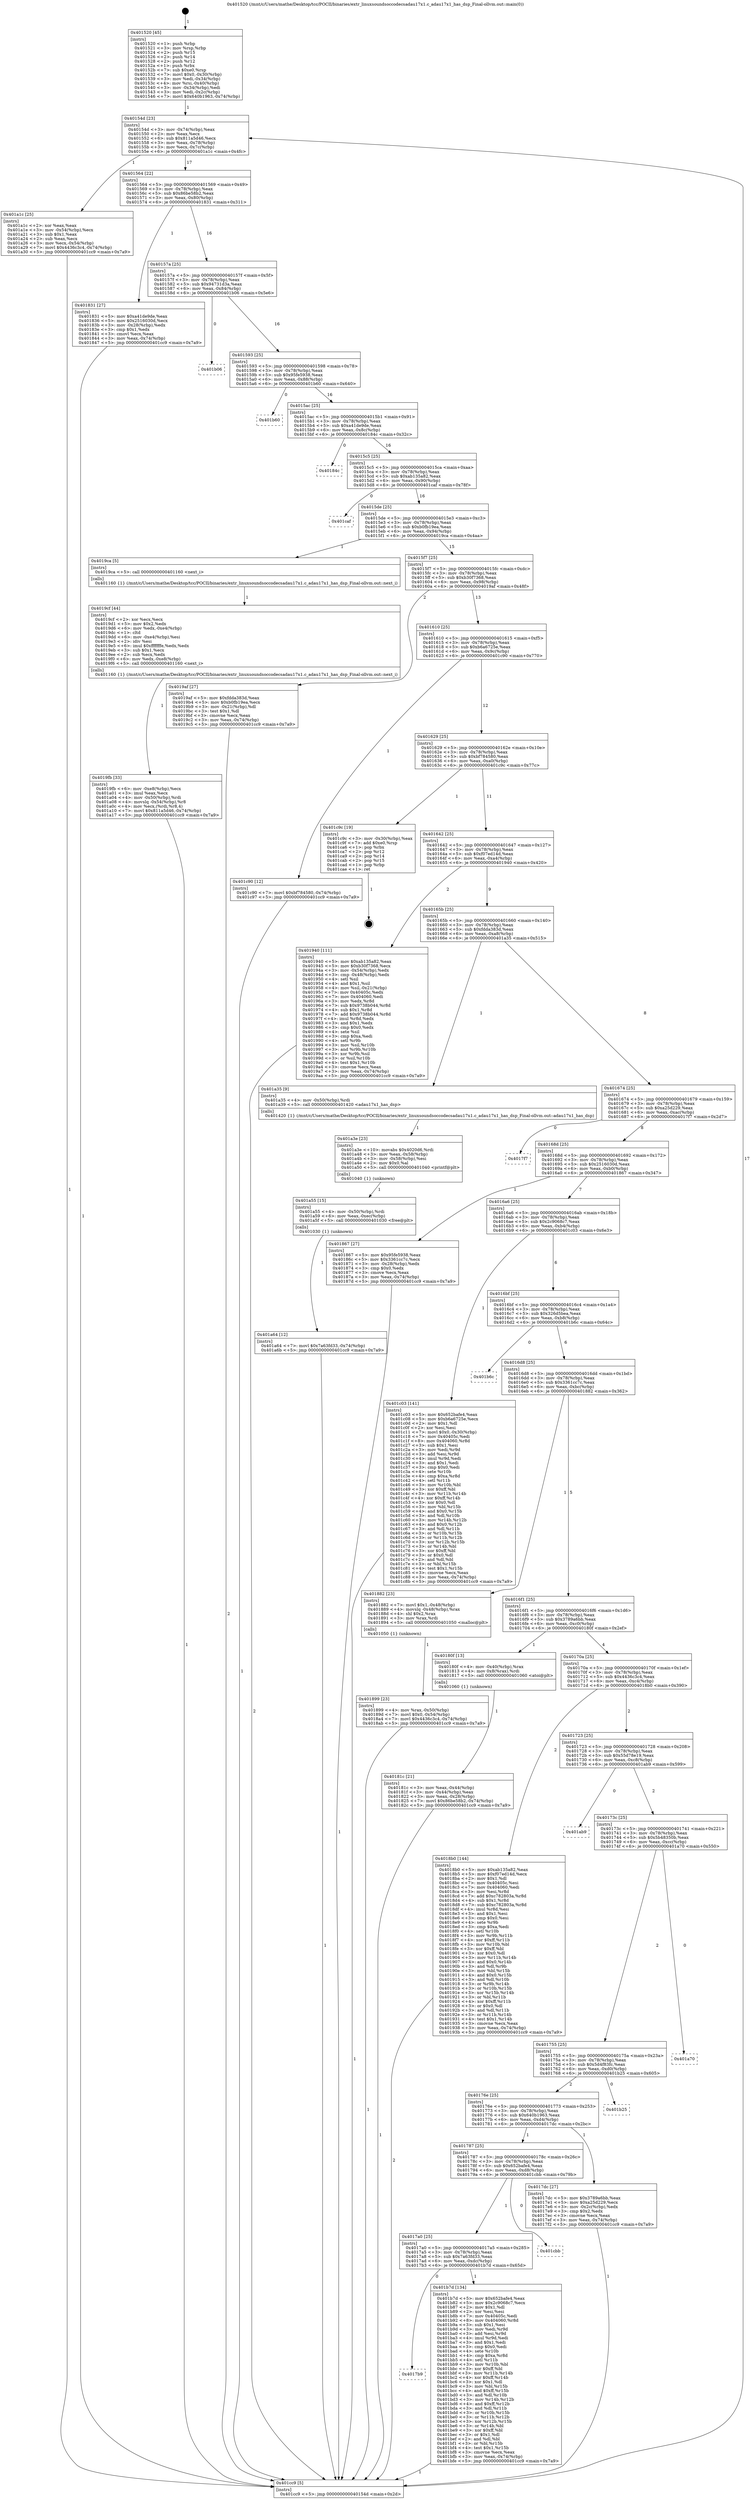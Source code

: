 digraph "0x401520" {
  label = "0x401520 (/mnt/c/Users/mathe/Desktop/tcc/POCII/binaries/extr_linuxsoundsoccodecsadau17x1.c_adau17x1_has_dsp_Final-ollvm.out::main(0))"
  labelloc = "t"
  node[shape=record]

  Entry [label="",width=0.3,height=0.3,shape=circle,fillcolor=black,style=filled]
  "0x40154d" [label="{
     0x40154d [23]\l
     | [instrs]\l
     &nbsp;&nbsp;0x40154d \<+3\>: mov -0x74(%rbp),%eax\l
     &nbsp;&nbsp;0x401550 \<+2\>: mov %eax,%ecx\l
     &nbsp;&nbsp;0x401552 \<+6\>: sub $0x811a5d46,%ecx\l
     &nbsp;&nbsp;0x401558 \<+3\>: mov %eax,-0x78(%rbp)\l
     &nbsp;&nbsp;0x40155b \<+3\>: mov %ecx,-0x7c(%rbp)\l
     &nbsp;&nbsp;0x40155e \<+6\>: je 0000000000401a1c \<main+0x4fc\>\l
  }"]
  "0x401a1c" [label="{
     0x401a1c [25]\l
     | [instrs]\l
     &nbsp;&nbsp;0x401a1c \<+2\>: xor %eax,%eax\l
     &nbsp;&nbsp;0x401a1e \<+3\>: mov -0x54(%rbp),%ecx\l
     &nbsp;&nbsp;0x401a21 \<+3\>: sub $0x1,%eax\l
     &nbsp;&nbsp;0x401a24 \<+2\>: sub %eax,%ecx\l
     &nbsp;&nbsp;0x401a26 \<+3\>: mov %ecx,-0x54(%rbp)\l
     &nbsp;&nbsp;0x401a29 \<+7\>: movl $0x4436c3c4,-0x74(%rbp)\l
     &nbsp;&nbsp;0x401a30 \<+5\>: jmp 0000000000401cc9 \<main+0x7a9\>\l
  }"]
  "0x401564" [label="{
     0x401564 [22]\l
     | [instrs]\l
     &nbsp;&nbsp;0x401564 \<+5\>: jmp 0000000000401569 \<main+0x49\>\l
     &nbsp;&nbsp;0x401569 \<+3\>: mov -0x78(%rbp),%eax\l
     &nbsp;&nbsp;0x40156c \<+5\>: sub $0x86be58b2,%eax\l
     &nbsp;&nbsp;0x401571 \<+3\>: mov %eax,-0x80(%rbp)\l
     &nbsp;&nbsp;0x401574 \<+6\>: je 0000000000401831 \<main+0x311\>\l
  }"]
  Exit [label="",width=0.3,height=0.3,shape=circle,fillcolor=black,style=filled,peripheries=2]
  "0x401831" [label="{
     0x401831 [27]\l
     | [instrs]\l
     &nbsp;&nbsp;0x401831 \<+5\>: mov $0xa41de9de,%eax\l
     &nbsp;&nbsp;0x401836 \<+5\>: mov $0x2516030d,%ecx\l
     &nbsp;&nbsp;0x40183b \<+3\>: mov -0x28(%rbp),%edx\l
     &nbsp;&nbsp;0x40183e \<+3\>: cmp $0x1,%edx\l
     &nbsp;&nbsp;0x401841 \<+3\>: cmovl %ecx,%eax\l
     &nbsp;&nbsp;0x401844 \<+3\>: mov %eax,-0x74(%rbp)\l
     &nbsp;&nbsp;0x401847 \<+5\>: jmp 0000000000401cc9 \<main+0x7a9\>\l
  }"]
  "0x40157a" [label="{
     0x40157a [25]\l
     | [instrs]\l
     &nbsp;&nbsp;0x40157a \<+5\>: jmp 000000000040157f \<main+0x5f\>\l
     &nbsp;&nbsp;0x40157f \<+3\>: mov -0x78(%rbp),%eax\l
     &nbsp;&nbsp;0x401582 \<+5\>: sub $0x94731d3a,%eax\l
     &nbsp;&nbsp;0x401587 \<+6\>: mov %eax,-0x84(%rbp)\l
     &nbsp;&nbsp;0x40158d \<+6\>: je 0000000000401b06 \<main+0x5e6\>\l
  }"]
  "0x4017b9" [label="{
     0x4017b9\l
  }", style=dashed]
  "0x401b06" [label="{
     0x401b06\l
  }", style=dashed]
  "0x401593" [label="{
     0x401593 [25]\l
     | [instrs]\l
     &nbsp;&nbsp;0x401593 \<+5\>: jmp 0000000000401598 \<main+0x78\>\l
     &nbsp;&nbsp;0x401598 \<+3\>: mov -0x78(%rbp),%eax\l
     &nbsp;&nbsp;0x40159b \<+5\>: sub $0x95fe5938,%eax\l
     &nbsp;&nbsp;0x4015a0 \<+6\>: mov %eax,-0x88(%rbp)\l
     &nbsp;&nbsp;0x4015a6 \<+6\>: je 0000000000401b60 \<main+0x640\>\l
  }"]
  "0x401b7d" [label="{
     0x401b7d [134]\l
     | [instrs]\l
     &nbsp;&nbsp;0x401b7d \<+5\>: mov $0x652bafe4,%eax\l
     &nbsp;&nbsp;0x401b82 \<+5\>: mov $0x2c9068c7,%ecx\l
     &nbsp;&nbsp;0x401b87 \<+2\>: mov $0x1,%dl\l
     &nbsp;&nbsp;0x401b89 \<+2\>: xor %esi,%esi\l
     &nbsp;&nbsp;0x401b8b \<+7\>: mov 0x40405c,%edi\l
     &nbsp;&nbsp;0x401b92 \<+8\>: mov 0x404060,%r8d\l
     &nbsp;&nbsp;0x401b9a \<+3\>: sub $0x1,%esi\l
     &nbsp;&nbsp;0x401b9d \<+3\>: mov %edi,%r9d\l
     &nbsp;&nbsp;0x401ba0 \<+3\>: add %esi,%r9d\l
     &nbsp;&nbsp;0x401ba3 \<+4\>: imul %r9d,%edi\l
     &nbsp;&nbsp;0x401ba7 \<+3\>: and $0x1,%edi\l
     &nbsp;&nbsp;0x401baa \<+3\>: cmp $0x0,%edi\l
     &nbsp;&nbsp;0x401bad \<+4\>: sete %r10b\l
     &nbsp;&nbsp;0x401bb1 \<+4\>: cmp $0xa,%r8d\l
     &nbsp;&nbsp;0x401bb5 \<+4\>: setl %r11b\l
     &nbsp;&nbsp;0x401bb9 \<+3\>: mov %r10b,%bl\l
     &nbsp;&nbsp;0x401bbc \<+3\>: xor $0xff,%bl\l
     &nbsp;&nbsp;0x401bbf \<+3\>: mov %r11b,%r14b\l
     &nbsp;&nbsp;0x401bc2 \<+4\>: xor $0xff,%r14b\l
     &nbsp;&nbsp;0x401bc6 \<+3\>: xor $0x1,%dl\l
     &nbsp;&nbsp;0x401bc9 \<+3\>: mov %bl,%r15b\l
     &nbsp;&nbsp;0x401bcc \<+4\>: and $0xff,%r15b\l
     &nbsp;&nbsp;0x401bd0 \<+3\>: and %dl,%r10b\l
     &nbsp;&nbsp;0x401bd3 \<+3\>: mov %r14b,%r12b\l
     &nbsp;&nbsp;0x401bd6 \<+4\>: and $0xff,%r12b\l
     &nbsp;&nbsp;0x401bda \<+3\>: and %dl,%r11b\l
     &nbsp;&nbsp;0x401bdd \<+3\>: or %r10b,%r15b\l
     &nbsp;&nbsp;0x401be0 \<+3\>: or %r11b,%r12b\l
     &nbsp;&nbsp;0x401be3 \<+3\>: xor %r12b,%r15b\l
     &nbsp;&nbsp;0x401be6 \<+3\>: or %r14b,%bl\l
     &nbsp;&nbsp;0x401be9 \<+3\>: xor $0xff,%bl\l
     &nbsp;&nbsp;0x401bec \<+3\>: or $0x1,%dl\l
     &nbsp;&nbsp;0x401bef \<+2\>: and %dl,%bl\l
     &nbsp;&nbsp;0x401bf1 \<+3\>: or %bl,%r15b\l
     &nbsp;&nbsp;0x401bf4 \<+4\>: test $0x1,%r15b\l
     &nbsp;&nbsp;0x401bf8 \<+3\>: cmovne %ecx,%eax\l
     &nbsp;&nbsp;0x401bfb \<+3\>: mov %eax,-0x74(%rbp)\l
     &nbsp;&nbsp;0x401bfe \<+5\>: jmp 0000000000401cc9 \<main+0x7a9\>\l
  }"]
  "0x401b60" [label="{
     0x401b60\l
  }", style=dashed]
  "0x4015ac" [label="{
     0x4015ac [25]\l
     | [instrs]\l
     &nbsp;&nbsp;0x4015ac \<+5\>: jmp 00000000004015b1 \<main+0x91\>\l
     &nbsp;&nbsp;0x4015b1 \<+3\>: mov -0x78(%rbp),%eax\l
     &nbsp;&nbsp;0x4015b4 \<+5\>: sub $0xa41de9de,%eax\l
     &nbsp;&nbsp;0x4015b9 \<+6\>: mov %eax,-0x8c(%rbp)\l
     &nbsp;&nbsp;0x4015bf \<+6\>: je 000000000040184c \<main+0x32c\>\l
  }"]
  "0x4017a0" [label="{
     0x4017a0 [25]\l
     | [instrs]\l
     &nbsp;&nbsp;0x4017a0 \<+5\>: jmp 00000000004017a5 \<main+0x285\>\l
     &nbsp;&nbsp;0x4017a5 \<+3\>: mov -0x78(%rbp),%eax\l
     &nbsp;&nbsp;0x4017a8 \<+5\>: sub $0x7a63fd33,%eax\l
     &nbsp;&nbsp;0x4017ad \<+6\>: mov %eax,-0xdc(%rbp)\l
     &nbsp;&nbsp;0x4017b3 \<+6\>: je 0000000000401b7d \<main+0x65d\>\l
  }"]
  "0x40184c" [label="{
     0x40184c\l
  }", style=dashed]
  "0x4015c5" [label="{
     0x4015c5 [25]\l
     | [instrs]\l
     &nbsp;&nbsp;0x4015c5 \<+5\>: jmp 00000000004015ca \<main+0xaa\>\l
     &nbsp;&nbsp;0x4015ca \<+3\>: mov -0x78(%rbp),%eax\l
     &nbsp;&nbsp;0x4015cd \<+5\>: sub $0xab135a82,%eax\l
     &nbsp;&nbsp;0x4015d2 \<+6\>: mov %eax,-0x90(%rbp)\l
     &nbsp;&nbsp;0x4015d8 \<+6\>: je 0000000000401caf \<main+0x78f\>\l
  }"]
  "0x401cbb" [label="{
     0x401cbb\l
  }", style=dashed]
  "0x401caf" [label="{
     0x401caf\l
  }", style=dashed]
  "0x4015de" [label="{
     0x4015de [25]\l
     | [instrs]\l
     &nbsp;&nbsp;0x4015de \<+5\>: jmp 00000000004015e3 \<main+0xc3\>\l
     &nbsp;&nbsp;0x4015e3 \<+3\>: mov -0x78(%rbp),%eax\l
     &nbsp;&nbsp;0x4015e6 \<+5\>: sub $0xb0fb19ea,%eax\l
     &nbsp;&nbsp;0x4015eb \<+6\>: mov %eax,-0x94(%rbp)\l
     &nbsp;&nbsp;0x4015f1 \<+6\>: je 00000000004019ca \<main+0x4aa\>\l
  }"]
  "0x401a64" [label="{
     0x401a64 [12]\l
     | [instrs]\l
     &nbsp;&nbsp;0x401a64 \<+7\>: movl $0x7a63fd33,-0x74(%rbp)\l
     &nbsp;&nbsp;0x401a6b \<+5\>: jmp 0000000000401cc9 \<main+0x7a9\>\l
  }"]
  "0x4019ca" [label="{
     0x4019ca [5]\l
     | [instrs]\l
     &nbsp;&nbsp;0x4019ca \<+5\>: call 0000000000401160 \<next_i\>\l
     | [calls]\l
     &nbsp;&nbsp;0x401160 \{1\} (/mnt/c/Users/mathe/Desktop/tcc/POCII/binaries/extr_linuxsoundsoccodecsadau17x1.c_adau17x1_has_dsp_Final-ollvm.out::next_i)\l
  }"]
  "0x4015f7" [label="{
     0x4015f7 [25]\l
     | [instrs]\l
     &nbsp;&nbsp;0x4015f7 \<+5\>: jmp 00000000004015fc \<main+0xdc\>\l
     &nbsp;&nbsp;0x4015fc \<+3\>: mov -0x78(%rbp),%eax\l
     &nbsp;&nbsp;0x4015ff \<+5\>: sub $0xb30f7368,%eax\l
     &nbsp;&nbsp;0x401604 \<+6\>: mov %eax,-0x98(%rbp)\l
     &nbsp;&nbsp;0x40160a \<+6\>: je 00000000004019af \<main+0x48f\>\l
  }"]
  "0x401a55" [label="{
     0x401a55 [15]\l
     | [instrs]\l
     &nbsp;&nbsp;0x401a55 \<+4\>: mov -0x50(%rbp),%rdi\l
     &nbsp;&nbsp;0x401a59 \<+6\>: mov %eax,-0xec(%rbp)\l
     &nbsp;&nbsp;0x401a5f \<+5\>: call 0000000000401030 \<free@plt\>\l
     | [calls]\l
     &nbsp;&nbsp;0x401030 \{1\} (unknown)\l
  }"]
  "0x4019af" [label="{
     0x4019af [27]\l
     | [instrs]\l
     &nbsp;&nbsp;0x4019af \<+5\>: mov $0xfdda383d,%eax\l
     &nbsp;&nbsp;0x4019b4 \<+5\>: mov $0xb0fb19ea,%ecx\l
     &nbsp;&nbsp;0x4019b9 \<+3\>: mov -0x21(%rbp),%dl\l
     &nbsp;&nbsp;0x4019bc \<+3\>: test $0x1,%dl\l
     &nbsp;&nbsp;0x4019bf \<+3\>: cmovne %ecx,%eax\l
     &nbsp;&nbsp;0x4019c2 \<+3\>: mov %eax,-0x74(%rbp)\l
     &nbsp;&nbsp;0x4019c5 \<+5\>: jmp 0000000000401cc9 \<main+0x7a9\>\l
  }"]
  "0x401610" [label="{
     0x401610 [25]\l
     | [instrs]\l
     &nbsp;&nbsp;0x401610 \<+5\>: jmp 0000000000401615 \<main+0xf5\>\l
     &nbsp;&nbsp;0x401615 \<+3\>: mov -0x78(%rbp),%eax\l
     &nbsp;&nbsp;0x401618 \<+5\>: sub $0xb6a6725e,%eax\l
     &nbsp;&nbsp;0x40161d \<+6\>: mov %eax,-0x9c(%rbp)\l
     &nbsp;&nbsp;0x401623 \<+6\>: je 0000000000401c90 \<main+0x770\>\l
  }"]
  "0x401a3e" [label="{
     0x401a3e [23]\l
     | [instrs]\l
     &nbsp;&nbsp;0x401a3e \<+10\>: movabs $0x4020d6,%rdi\l
     &nbsp;&nbsp;0x401a48 \<+3\>: mov %eax,-0x58(%rbp)\l
     &nbsp;&nbsp;0x401a4b \<+3\>: mov -0x58(%rbp),%esi\l
     &nbsp;&nbsp;0x401a4e \<+2\>: mov $0x0,%al\l
     &nbsp;&nbsp;0x401a50 \<+5\>: call 0000000000401040 \<printf@plt\>\l
     | [calls]\l
     &nbsp;&nbsp;0x401040 \{1\} (unknown)\l
  }"]
  "0x401c90" [label="{
     0x401c90 [12]\l
     | [instrs]\l
     &nbsp;&nbsp;0x401c90 \<+7\>: movl $0xbf784580,-0x74(%rbp)\l
     &nbsp;&nbsp;0x401c97 \<+5\>: jmp 0000000000401cc9 \<main+0x7a9\>\l
  }"]
  "0x401629" [label="{
     0x401629 [25]\l
     | [instrs]\l
     &nbsp;&nbsp;0x401629 \<+5\>: jmp 000000000040162e \<main+0x10e\>\l
     &nbsp;&nbsp;0x40162e \<+3\>: mov -0x78(%rbp),%eax\l
     &nbsp;&nbsp;0x401631 \<+5\>: sub $0xbf784580,%eax\l
     &nbsp;&nbsp;0x401636 \<+6\>: mov %eax,-0xa0(%rbp)\l
     &nbsp;&nbsp;0x40163c \<+6\>: je 0000000000401c9c \<main+0x77c\>\l
  }"]
  "0x4019fb" [label="{
     0x4019fb [33]\l
     | [instrs]\l
     &nbsp;&nbsp;0x4019fb \<+6\>: mov -0xe8(%rbp),%ecx\l
     &nbsp;&nbsp;0x401a01 \<+3\>: imul %eax,%ecx\l
     &nbsp;&nbsp;0x401a04 \<+4\>: mov -0x50(%rbp),%rdi\l
     &nbsp;&nbsp;0x401a08 \<+4\>: movslq -0x54(%rbp),%r8\l
     &nbsp;&nbsp;0x401a0c \<+4\>: mov %ecx,(%rdi,%r8,4)\l
     &nbsp;&nbsp;0x401a10 \<+7\>: movl $0x811a5d46,-0x74(%rbp)\l
     &nbsp;&nbsp;0x401a17 \<+5\>: jmp 0000000000401cc9 \<main+0x7a9\>\l
  }"]
  "0x401c9c" [label="{
     0x401c9c [19]\l
     | [instrs]\l
     &nbsp;&nbsp;0x401c9c \<+3\>: mov -0x30(%rbp),%eax\l
     &nbsp;&nbsp;0x401c9f \<+7\>: add $0xe0,%rsp\l
     &nbsp;&nbsp;0x401ca6 \<+1\>: pop %rbx\l
     &nbsp;&nbsp;0x401ca7 \<+2\>: pop %r12\l
     &nbsp;&nbsp;0x401ca9 \<+2\>: pop %r14\l
     &nbsp;&nbsp;0x401cab \<+2\>: pop %r15\l
     &nbsp;&nbsp;0x401cad \<+1\>: pop %rbp\l
     &nbsp;&nbsp;0x401cae \<+1\>: ret\l
  }"]
  "0x401642" [label="{
     0x401642 [25]\l
     | [instrs]\l
     &nbsp;&nbsp;0x401642 \<+5\>: jmp 0000000000401647 \<main+0x127\>\l
     &nbsp;&nbsp;0x401647 \<+3\>: mov -0x78(%rbp),%eax\l
     &nbsp;&nbsp;0x40164a \<+5\>: sub $0xf07ed14d,%eax\l
     &nbsp;&nbsp;0x40164f \<+6\>: mov %eax,-0xa4(%rbp)\l
     &nbsp;&nbsp;0x401655 \<+6\>: je 0000000000401940 \<main+0x420\>\l
  }"]
  "0x4019cf" [label="{
     0x4019cf [44]\l
     | [instrs]\l
     &nbsp;&nbsp;0x4019cf \<+2\>: xor %ecx,%ecx\l
     &nbsp;&nbsp;0x4019d1 \<+5\>: mov $0x2,%edx\l
     &nbsp;&nbsp;0x4019d6 \<+6\>: mov %edx,-0xe4(%rbp)\l
     &nbsp;&nbsp;0x4019dc \<+1\>: cltd\l
     &nbsp;&nbsp;0x4019dd \<+6\>: mov -0xe4(%rbp),%esi\l
     &nbsp;&nbsp;0x4019e3 \<+2\>: idiv %esi\l
     &nbsp;&nbsp;0x4019e5 \<+6\>: imul $0xfffffffe,%edx,%edx\l
     &nbsp;&nbsp;0x4019eb \<+3\>: sub $0x1,%ecx\l
     &nbsp;&nbsp;0x4019ee \<+2\>: sub %ecx,%edx\l
     &nbsp;&nbsp;0x4019f0 \<+6\>: mov %edx,-0xe8(%rbp)\l
     &nbsp;&nbsp;0x4019f6 \<+5\>: call 0000000000401160 \<next_i\>\l
     | [calls]\l
     &nbsp;&nbsp;0x401160 \{1\} (/mnt/c/Users/mathe/Desktop/tcc/POCII/binaries/extr_linuxsoundsoccodecsadau17x1.c_adau17x1_has_dsp_Final-ollvm.out::next_i)\l
  }"]
  "0x401940" [label="{
     0x401940 [111]\l
     | [instrs]\l
     &nbsp;&nbsp;0x401940 \<+5\>: mov $0xab135a82,%eax\l
     &nbsp;&nbsp;0x401945 \<+5\>: mov $0xb30f7368,%ecx\l
     &nbsp;&nbsp;0x40194a \<+3\>: mov -0x54(%rbp),%edx\l
     &nbsp;&nbsp;0x40194d \<+3\>: cmp -0x48(%rbp),%edx\l
     &nbsp;&nbsp;0x401950 \<+4\>: setl %sil\l
     &nbsp;&nbsp;0x401954 \<+4\>: and $0x1,%sil\l
     &nbsp;&nbsp;0x401958 \<+4\>: mov %sil,-0x21(%rbp)\l
     &nbsp;&nbsp;0x40195c \<+7\>: mov 0x40405c,%edx\l
     &nbsp;&nbsp;0x401963 \<+7\>: mov 0x404060,%edi\l
     &nbsp;&nbsp;0x40196a \<+3\>: mov %edx,%r8d\l
     &nbsp;&nbsp;0x40196d \<+7\>: sub $0x9738b044,%r8d\l
     &nbsp;&nbsp;0x401974 \<+4\>: sub $0x1,%r8d\l
     &nbsp;&nbsp;0x401978 \<+7\>: add $0x9738b044,%r8d\l
     &nbsp;&nbsp;0x40197f \<+4\>: imul %r8d,%edx\l
     &nbsp;&nbsp;0x401983 \<+3\>: and $0x1,%edx\l
     &nbsp;&nbsp;0x401986 \<+3\>: cmp $0x0,%edx\l
     &nbsp;&nbsp;0x401989 \<+4\>: sete %sil\l
     &nbsp;&nbsp;0x40198d \<+3\>: cmp $0xa,%edi\l
     &nbsp;&nbsp;0x401990 \<+4\>: setl %r9b\l
     &nbsp;&nbsp;0x401994 \<+3\>: mov %sil,%r10b\l
     &nbsp;&nbsp;0x401997 \<+3\>: and %r9b,%r10b\l
     &nbsp;&nbsp;0x40199a \<+3\>: xor %r9b,%sil\l
     &nbsp;&nbsp;0x40199d \<+3\>: or %sil,%r10b\l
     &nbsp;&nbsp;0x4019a0 \<+4\>: test $0x1,%r10b\l
     &nbsp;&nbsp;0x4019a4 \<+3\>: cmovne %ecx,%eax\l
     &nbsp;&nbsp;0x4019a7 \<+3\>: mov %eax,-0x74(%rbp)\l
     &nbsp;&nbsp;0x4019aa \<+5\>: jmp 0000000000401cc9 \<main+0x7a9\>\l
  }"]
  "0x40165b" [label="{
     0x40165b [25]\l
     | [instrs]\l
     &nbsp;&nbsp;0x40165b \<+5\>: jmp 0000000000401660 \<main+0x140\>\l
     &nbsp;&nbsp;0x401660 \<+3\>: mov -0x78(%rbp),%eax\l
     &nbsp;&nbsp;0x401663 \<+5\>: sub $0xfdda383d,%eax\l
     &nbsp;&nbsp;0x401668 \<+6\>: mov %eax,-0xa8(%rbp)\l
     &nbsp;&nbsp;0x40166e \<+6\>: je 0000000000401a35 \<main+0x515\>\l
  }"]
  "0x401899" [label="{
     0x401899 [23]\l
     | [instrs]\l
     &nbsp;&nbsp;0x401899 \<+4\>: mov %rax,-0x50(%rbp)\l
     &nbsp;&nbsp;0x40189d \<+7\>: movl $0x0,-0x54(%rbp)\l
     &nbsp;&nbsp;0x4018a4 \<+7\>: movl $0x4436c3c4,-0x74(%rbp)\l
     &nbsp;&nbsp;0x4018ab \<+5\>: jmp 0000000000401cc9 \<main+0x7a9\>\l
  }"]
  "0x401a35" [label="{
     0x401a35 [9]\l
     | [instrs]\l
     &nbsp;&nbsp;0x401a35 \<+4\>: mov -0x50(%rbp),%rdi\l
     &nbsp;&nbsp;0x401a39 \<+5\>: call 0000000000401420 \<adau17x1_has_dsp\>\l
     | [calls]\l
     &nbsp;&nbsp;0x401420 \{1\} (/mnt/c/Users/mathe/Desktop/tcc/POCII/binaries/extr_linuxsoundsoccodecsadau17x1.c_adau17x1_has_dsp_Final-ollvm.out::adau17x1_has_dsp)\l
  }"]
  "0x401674" [label="{
     0x401674 [25]\l
     | [instrs]\l
     &nbsp;&nbsp;0x401674 \<+5\>: jmp 0000000000401679 \<main+0x159\>\l
     &nbsp;&nbsp;0x401679 \<+3\>: mov -0x78(%rbp),%eax\l
     &nbsp;&nbsp;0x40167c \<+5\>: sub $0xa25d229,%eax\l
     &nbsp;&nbsp;0x401681 \<+6\>: mov %eax,-0xac(%rbp)\l
     &nbsp;&nbsp;0x401687 \<+6\>: je 00000000004017f7 \<main+0x2d7\>\l
  }"]
  "0x40181c" [label="{
     0x40181c [21]\l
     | [instrs]\l
     &nbsp;&nbsp;0x40181c \<+3\>: mov %eax,-0x44(%rbp)\l
     &nbsp;&nbsp;0x40181f \<+3\>: mov -0x44(%rbp),%eax\l
     &nbsp;&nbsp;0x401822 \<+3\>: mov %eax,-0x28(%rbp)\l
     &nbsp;&nbsp;0x401825 \<+7\>: movl $0x86be58b2,-0x74(%rbp)\l
     &nbsp;&nbsp;0x40182c \<+5\>: jmp 0000000000401cc9 \<main+0x7a9\>\l
  }"]
  "0x4017f7" [label="{
     0x4017f7\l
  }", style=dashed]
  "0x40168d" [label="{
     0x40168d [25]\l
     | [instrs]\l
     &nbsp;&nbsp;0x40168d \<+5\>: jmp 0000000000401692 \<main+0x172\>\l
     &nbsp;&nbsp;0x401692 \<+3\>: mov -0x78(%rbp),%eax\l
     &nbsp;&nbsp;0x401695 \<+5\>: sub $0x2516030d,%eax\l
     &nbsp;&nbsp;0x40169a \<+6\>: mov %eax,-0xb0(%rbp)\l
     &nbsp;&nbsp;0x4016a0 \<+6\>: je 0000000000401867 \<main+0x347\>\l
  }"]
  "0x401520" [label="{
     0x401520 [45]\l
     | [instrs]\l
     &nbsp;&nbsp;0x401520 \<+1\>: push %rbp\l
     &nbsp;&nbsp;0x401521 \<+3\>: mov %rsp,%rbp\l
     &nbsp;&nbsp;0x401524 \<+2\>: push %r15\l
     &nbsp;&nbsp;0x401526 \<+2\>: push %r14\l
     &nbsp;&nbsp;0x401528 \<+2\>: push %r12\l
     &nbsp;&nbsp;0x40152a \<+1\>: push %rbx\l
     &nbsp;&nbsp;0x40152b \<+7\>: sub $0xe0,%rsp\l
     &nbsp;&nbsp;0x401532 \<+7\>: movl $0x0,-0x30(%rbp)\l
     &nbsp;&nbsp;0x401539 \<+3\>: mov %edi,-0x34(%rbp)\l
     &nbsp;&nbsp;0x40153c \<+4\>: mov %rsi,-0x40(%rbp)\l
     &nbsp;&nbsp;0x401540 \<+3\>: mov -0x34(%rbp),%edi\l
     &nbsp;&nbsp;0x401543 \<+3\>: mov %edi,-0x2c(%rbp)\l
     &nbsp;&nbsp;0x401546 \<+7\>: movl $0x640b1963,-0x74(%rbp)\l
  }"]
  "0x401867" [label="{
     0x401867 [27]\l
     | [instrs]\l
     &nbsp;&nbsp;0x401867 \<+5\>: mov $0x95fe5938,%eax\l
     &nbsp;&nbsp;0x40186c \<+5\>: mov $0x3361cc7c,%ecx\l
     &nbsp;&nbsp;0x401871 \<+3\>: mov -0x28(%rbp),%edx\l
     &nbsp;&nbsp;0x401874 \<+3\>: cmp $0x0,%edx\l
     &nbsp;&nbsp;0x401877 \<+3\>: cmove %ecx,%eax\l
     &nbsp;&nbsp;0x40187a \<+3\>: mov %eax,-0x74(%rbp)\l
     &nbsp;&nbsp;0x40187d \<+5\>: jmp 0000000000401cc9 \<main+0x7a9\>\l
  }"]
  "0x4016a6" [label="{
     0x4016a6 [25]\l
     | [instrs]\l
     &nbsp;&nbsp;0x4016a6 \<+5\>: jmp 00000000004016ab \<main+0x18b\>\l
     &nbsp;&nbsp;0x4016ab \<+3\>: mov -0x78(%rbp),%eax\l
     &nbsp;&nbsp;0x4016ae \<+5\>: sub $0x2c9068c7,%eax\l
     &nbsp;&nbsp;0x4016b3 \<+6\>: mov %eax,-0xb4(%rbp)\l
     &nbsp;&nbsp;0x4016b9 \<+6\>: je 0000000000401c03 \<main+0x6e3\>\l
  }"]
  "0x401cc9" [label="{
     0x401cc9 [5]\l
     | [instrs]\l
     &nbsp;&nbsp;0x401cc9 \<+5\>: jmp 000000000040154d \<main+0x2d\>\l
  }"]
  "0x401c03" [label="{
     0x401c03 [141]\l
     | [instrs]\l
     &nbsp;&nbsp;0x401c03 \<+5\>: mov $0x652bafe4,%eax\l
     &nbsp;&nbsp;0x401c08 \<+5\>: mov $0xb6a6725e,%ecx\l
     &nbsp;&nbsp;0x401c0d \<+2\>: mov $0x1,%dl\l
     &nbsp;&nbsp;0x401c0f \<+2\>: xor %esi,%esi\l
     &nbsp;&nbsp;0x401c11 \<+7\>: movl $0x0,-0x30(%rbp)\l
     &nbsp;&nbsp;0x401c18 \<+7\>: mov 0x40405c,%edi\l
     &nbsp;&nbsp;0x401c1f \<+8\>: mov 0x404060,%r8d\l
     &nbsp;&nbsp;0x401c27 \<+3\>: sub $0x1,%esi\l
     &nbsp;&nbsp;0x401c2a \<+3\>: mov %edi,%r9d\l
     &nbsp;&nbsp;0x401c2d \<+3\>: add %esi,%r9d\l
     &nbsp;&nbsp;0x401c30 \<+4\>: imul %r9d,%edi\l
     &nbsp;&nbsp;0x401c34 \<+3\>: and $0x1,%edi\l
     &nbsp;&nbsp;0x401c37 \<+3\>: cmp $0x0,%edi\l
     &nbsp;&nbsp;0x401c3a \<+4\>: sete %r10b\l
     &nbsp;&nbsp;0x401c3e \<+4\>: cmp $0xa,%r8d\l
     &nbsp;&nbsp;0x401c42 \<+4\>: setl %r11b\l
     &nbsp;&nbsp;0x401c46 \<+3\>: mov %r10b,%bl\l
     &nbsp;&nbsp;0x401c49 \<+3\>: xor $0xff,%bl\l
     &nbsp;&nbsp;0x401c4c \<+3\>: mov %r11b,%r14b\l
     &nbsp;&nbsp;0x401c4f \<+4\>: xor $0xff,%r14b\l
     &nbsp;&nbsp;0x401c53 \<+3\>: xor $0x0,%dl\l
     &nbsp;&nbsp;0x401c56 \<+3\>: mov %bl,%r15b\l
     &nbsp;&nbsp;0x401c59 \<+4\>: and $0x0,%r15b\l
     &nbsp;&nbsp;0x401c5d \<+3\>: and %dl,%r10b\l
     &nbsp;&nbsp;0x401c60 \<+3\>: mov %r14b,%r12b\l
     &nbsp;&nbsp;0x401c63 \<+4\>: and $0x0,%r12b\l
     &nbsp;&nbsp;0x401c67 \<+3\>: and %dl,%r11b\l
     &nbsp;&nbsp;0x401c6a \<+3\>: or %r10b,%r15b\l
     &nbsp;&nbsp;0x401c6d \<+3\>: or %r11b,%r12b\l
     &nbsp;&nbsp;0x401c70 \<+3\>: xor %r12b,%r15b\l
     &nbsp;&nbsp;0x401c73 \<+3\>: or %r14b,%bl\l
     &nbsp;&nbsp;0x401c76 \<+3\>: xor $0xff,%bl\l
     &nbsp;&nbsp;0x401c79 \<+3\>: or $0x0,%dl\l
     &nbsp;&nbsp;0x401c7c \<+2\>: and %dl,%bl\l
     &nbsp;&nbsp;0x401c7e \<+3\>: or %bl,%r15b\l
     &nbsp;&nbsp;0x401c81 \<+4\>: test $0x1,%r15b\l
     &nbsp;&nbsp;0x401c85 \<+3\>: cmovne %ecx,%eax\l
     &nbsp;&nbsp;0x401c88 \<+3\>: mov %eax,-0x74(%rbp)\l
     &nbsp;&nbsp;0x401c8b \<+5\>: jmp 0000000000401cc9 \<main+0x7a9\>\l
  }"]
  "0x4016bf" [label="{
     0x4016bf [25]\l
     | [instrs]\l
     &nbsp;&nbsp;0x4016bf \<+5\>: jmp 00000000004016c4 \<main+0x1a4\>\l
     &nbsp;&nbsp;0x4016c4 \<+3\>: mov -0x78(%rbp),%eax\l
     &nbsp;&nbsp;0x4016c7 \<+5\>: sub $0x326d5bea,%eax\l
     &nbsp;&nbsp;0x4016cc \<+6\>: mov %eax,-0xb8(%rbp)\l
     &nbsp;&nbsp;0x4016d2 \<+6\>: je 0000000000401b6c \<main+0x64c\>\l
  }"]
  "0x401787" [label="{
     0x401787 [25]\l
     | [instrs]\l
     &nbsp;&nbsp;0x401787 \<+5\>: jmp 000000000040178c \<main+0x26c\>\l
     &nbsp;&nbsp;0x40178c \<+3\>: mov -0x78(%rbp),%eax\l
     &nbsp;&nbsp;0x40178f \<+5\>: sub $0x652bafe4,%eax\l
     &nbsp;&nbsp;0x401794 \<+6\>: mov %eax,-0xd8(%rbp)\l
     &nbsp;&nbsp;0x40179a \<+6\>: je 0000000000401cbb \<main+0x79b\>\l
  }"]
  "0x401b6c" [label="{
     0x401b6c\l
  }", style=dashed]
  "0x4016d8" [label="{
     0x4016d8 [25]\l
     | [instrs]\l
     &nbsp;&nbsp;0x4016d8 \<+5\>: jmp 00000000004016dd \<main+0x1bd\>\l
     &nbsp;&nbsp;0x4016dd \<+3\>: mov -0x78(%rbp),%eax\l
     &nbsp;&nbsp;0x4016e0 \<+5\>: sub $0x3361cc7c,%eax\l
     &nbsp;&nbsp;0x4016e5 \<+6\>: mov %eax,-0xbc(%rbp)\l
     &nbsp;&nbsp;0x4016eb \<+6\>: je 0000000000401882 \<main+0x362\>\l
  }"]
  "0x4017dc" [label="{
     0x4017dc [27]\l
     | [instrs]\l
     &nbsp;&nbsp;0x4017dc \<+5\>: mov $0x3789a6bb,%eax\l
     &nbsp;&nbsp;0x4017e1 \<+5\>: mov $0xa25d229,%ecx\l
     &nbsp;&nbsp;0x4017e6 \<+3\>: mov -0x2c(%rbp),%edx\l
     &nbsp;&nbsp;0x4017e9 \<+3\>: cmp $0x2,%edx\l
     &nbsp;&nbsp;0x4017ec \<+3\>: cmovne %ecx,%eax\l
     &nbsp;&nbsp;0x4017ef \<+3\>: mov %eax,-0x74(%rbp)\l
     &nbsp;&nbsp;0x4017f2 \<+5\>: jmp 0000000000401cc9 \<main+0x7a9\>\l
  }"]
  "0x401882" [label="{
     0x401882 [23]\l
     | [instrs]\l
     &nbsp;&nbsp;0x401882 \<+7\>: movl $0x1,-0x48(%rbp)\l
     &nbsp;&nbsp;0x401889 \<+4\>: movslq -0x48(%rbp),%rax\l
     &nbsp;&nbsp;0x40188d \<+4\>: shl $0x2,%rax\l
     &nbsp;&nbsp;0x401891 \<+3\>: mov %rax,%rdi\l
     &nbsp;&nbsp;0x401894 \<+5\>: call 0000000000401050 \<malloc@plt\>\l
     | [calls]\l
     &nbsp;&nbsp;0x401050 \{1\} (unknown)\l
  }"]
  "0x4016f1" [label="{
     0x4016f1 [25]\l
     | [instrs]\l
     &nbsp;&nbsp;0x4016f1 \<+5\>: jmp 00000000004016f6 \<main+0x1d6\>\l
     &nbsp;&nbsp;0x4016f6 \<+3\>: mov -0x78(%rbp),%eax\l
     &nbsp;&nbsp;0x4016f9 \<+5\>: sub $0x3789a6bb,%eax\l
     &nbsp;&nbsp;0x4016fe \<+6\>: mov %eax,-0xc0(%rbp)\l
     &nbsp;&nbsp;0x401704 \<+6\>: je 000000000040180f \<main+0x2ef\>\l
  }"]
  "0x40176e" [label="{
     0x40176e [25]\l
     | [instrs]\l
     &nbsp;&nbsp;0x40176e \<+5\>: jmp 0000000000401773 \<main+0x253\>\l
     &nbsp;&nbsp;0x401773 \<+3\>: mov -0x78(%rbp),%eax\l
     &nbsp;&nbsp;0x401776 \<+5\>: sub $0x640b1963,%eax\l
     &nbsp;&nbsp;0x40177b \<+6\>: mov %eax,-0xd4(%rbp)\l
     &nbsp;&nbsp;0x401781 \<+6\>: je 00000000004017dc \<main+0x2bc\>\l
  }"]
  "0x40180f" [label="{
     0x40180f [13]\l
     | [instrs]\l
     &nbsp;&nbsp;0x40180f \<+4\>: mov -0x40(%rbp),%rax\l
     &nbsp;&nbsp;0x401813 \<+4\>: mov 0x8(%rax),%rdi\l
     &nbsp;&nbsp;0x401817 \<+5\>: call 0000000000401060 \<atoi@plt\>\l
     | [calls]\l
     &nbsp;&nbsp;0x401060 \{1\} (unknown)\l
  }"]
  "0x40170a" [label="{
     0x40170a [25]\l
     | [instrs]\l
     &nbsp;&nbsp;0x40170a \<+5\>: jmp 000000000040170f \<main+0x1ef\>\l
     &nbsp;&nbsp;0x40170f \<+3\>: mov -0x78(%rbp),%eax\l
     &nbsp;&nbsp;0x401712 \<+5\>: sub $0x4436c3c4,%eax\l
     &nbsp;&nbsp;0x401717 \<+6\>: mov %eax,-0xc4(%rbp)\l
     &nbsp;&nbsp;0x40171d \<+6\>: je 00000000004018b0 \<main+0x390\>\l
  }"]
  "0x401b25" [label="{
     0x401b25\l
  }", style=dashed]
  "0x4018b0" [label="{
     0x4018b0 [144]\l
     | [instrs]\l
     &nbsp;&nbsp;0x4018b0 \<+5\>: mov $0xab135a82,%eax\l
     &nbsp;&nbsp;0x4018b5 \<+5\>: mov $0xf07ed14d,%ecx\l
     &nbsp;&nbsp;0x4018ba \<+2\>: mov $0x1,%dl\l
     &nbsp;&nbsp;0x4018bc \<+7\>: mov 0x40405c,%esi\l
     &nbsp;&nbsp;0x4018c3 \<+7\>: mov 0x404060,%edi\l
     &nbsp;&nbsp;0x4018ca \<+3\>: mov %esi,%r8d\l
     &nbsp;&nbsp;0x4018cd \<+7\>: add $0xc782803a,%r8d\l
     &nbsp;&nbsp;0x4018d4 \<+4\>: sub $0x1,%r8d\l
     &nbsp;&nbsp;0x4018d8 \<+7\>: sub $0xc782803a,%r8d\l
     &nbsp;&nbsp;0x4018df \<+4\>: imul %r8d,%esi\l
     &nbsp;&nbsp;0x4018e3 \<+3\>: and $0x1,%esi\l
     &nbsp;&nbsp;0x4018e6 \<+3\>: cmp $0x0,%esi\l
     &nbsp;&nbsp;0x4018e9 \<+4\>: sete %r9b\l
     &nbsp;&nbsp;0x4018ed \<+3\>: cmp $0xa,%edi\l
     &nbsp;&nbsp;0x4018f0 \<+4\>: setl %r10b\l
     &nbsp;&nbsp;0x4018f4 \<+3\>: mov %r9b,%r11b\l
     &nbsp;&nbsp;0x4018f7 \<+4\>: xor $0xff,%r11b\l
     &nbsp;&nbsp;0x4018fb \<+3\>: mov %r10b,%bl\l
     &nbsp;&nbsp;0x4018fe \<+3\>: xor $0xff,%bl\l
     &nbsp;&nbsp;0x401901 \<+3\>: xor $0x0,%dl\l
     &nbsp;&nbsp;0x401904 \<+3\>: mov %r11b,%r14b\l
     &nbsp;&nbsp;0x401907 \<+4\>: and $0x0,%r14b\l
     &nbsp;&nbsp;0x40190b \<+3\>: and %dl,%r9b\l
     &nbsp;&nbsp;0x40190e \<+3\>: mov %bl,%r15b\l
     &nbsp;&nbsp;0x401911 \<+4\>: and $0x0,%r15b\l
     &nbsp;&nbsp;0x401915 \<+3\>: and %dl,%r10b\l
     &nbsp;&nbsp;0x401918 \<+3\>: or %r9b,%r14b\l
     &nbsp;&nbsp;0x40191b \<+3\>: or %r10b,%r15b\l
     &nbsp;&nbsp;0x40191e \<+3\>: xor %r15b,%r14b\l
     &nbsp;&nbsp;0x401921 \<+3\>: or %bl,%r11b\l
     &nbsp;&nbsp;0x401924 \<+4\>: xor $0xff,%r11b\l
     &nbsp;&nbsp;0x401928 \<+3\>: or $0x0,%dl\l
     &nbsp;&nbsp;0x40192b \<+3\>: and %dl,%r11b\l
     &nbsp;&nbsp;0x40192e \<+3\>: or %r11b,%r14b\l
     &nbsp;&nbsp;0x401931 \<+4\>: test $0x1,%r14b\l
     &nbsp;&nbsp;0x401935 \<+3\>: cmovne %ecx,%eax\l
     &nbsp;&nbsp;0x401938 \<+3\>: mov %eax,-0x74(%rbp)\l
     &nbsp;&nbsp;0x40193b \<+5\>: jmp 0000000000401cc9 \<main+0x7a9\>\l
  }"]
  "0x401723" [label="{
     0x401723 [25]\l
     | [instrs]\l
     &nbsp;&nbsp;0x401723 \<+5\>: jmp 0000000000401728 \<main+0x208\>\l
     &nbsp;&nbsp;0x401728 \<+3\>: mov -0x78(%rbp),%eax\l
     &nbsp;&nbsp;0x40172b \<+5\>: sub $0x55d78e19,%eax\l
     &nbsp;&nbsp;0x401730 \<+6\>: mov %eax,-0xc8(%rbp)\l
     &nbsp;&nbsp;0x401736 \<+6\>: je 0000000000401ab9 \<main+0x599\>\l
  }"]
  "0x401755" [label="{
     0x401755 [25]\l
     | [instrs]\l
     &nbsp;&nbsp;0x401755 \<+5\>: jmp 000000000040175a \<main+0x23a\>\l
     &nbsp;&nbsp;0x40175a \<+3\>: mov -0x78(%rbp),%eax\l
     &nbsp;&nbsp;0x40175d \<+5\>: sub $0x5d4f83fc,%eax\l
     &nbsp;&nbsp;0x401762 \<+6\>: mov %eax,-0xd0(%rbp)\l
     &nbsp;&nbsp;0x401768 \<+6\>: je 0000000000401b25 \<main+0x605\>\l
  }"]
  "0x401ab9" [label="{
     0x401ab9\l
  }", style=dashed]
  "0x40173c" [label="{
     0x40173c [25]\l
     | [instrs]\l
     &nbsp;&nbsp;0x40173c \<+5\>: jmp 0000000000401741 \<main+0x221\>\l
     &nbsp;&nbsp;0x401741 \<+3\>: mov -0x78(%rbp),%eax\l
     &nbsp;&nbsp;0x401744 \<+5\>: sub $0x5b48350b,%eax\l
     &nbsp;&nbsp;0x401749 \<+6\>: mov %eax,-0xcc(%rbp)\l
     &nbsp;&nbsp;0x40174f \<+6\>: je 0000000000401a70 \<main+0x550\>\l
  }"]
  "0x401a70" [label="{
     0x401a70\l
  }", style=dashed]
  Entry -> "0x401520" [label=" 1"]
  "0x40154d" -> "0x401a1c" [label=" 1"]
  "0x40154d" -> "0x401564" [label=" 17"]
  "0x401c9c" -> Exit [label=" 1"]
  "0x401564" -> "0x401831" [label=" 1"]
  "0x401564" -> "0x40157a" [label=" 16"]
  "0x401c90" -> "0x401cc9" [label=" 1"]
  "0x40157a" -> "0x401b06" [label=" 0"]
  "0x40157a" -> "0x401593" [label=" 16"]
  "0x401c03" -> "0x401cc9" [label=" 1"]
  "0x401593" -> "0x401b60" [label=" 0"]
  "0x401593" -> "0x4015ac" [label=" 16"]
  "0x401b7d" -> "0x401cc9" [label=" 1"]
  "0x4015ac" -> "0x40184c" [label=" 0"]
  "0x4015ac" -> "0x4015c5" [label=" 16"]
  "0x4017a0" -> "0x401b7d" [label=" 1"]
  "0x4015c5" -> "0x401caf" [label=" 0"]
  "0x4015c5" -> "0x4015de" [label=" 16"]
  "0x4017a0" -> "0x4017b9" [label=" 0"]
  "0x4015de" -> "0x4019ca" [label=" 1"]
  "0x4015de" -> "0x4015f7" [label=" 15"]
  "0x401787" -> "0x401cbb" [label=" 0"]
  "0x4015f7" -> "0x4019af" [label=" 2"]
  "0x4015f7" -> "0x401610" [label=" 13"]
  "0x401787" -> "0x4017a0" [label=" 1"]
  "0x401610" -> "0x401c90" [label=" 1"]
  "0x401610" -> "0x401629" [label=" 12"]
  "0x401a64" -> "0x401cc9" [label=" 1"]
  "0x401629" -> "0x401c9c" [label=" 1"]
  "0x401629" -> "0x401642" [label=" 11"]
  "0x401a55" -> "0x401a64" [label=" 1"]
  "0x401642" -> "0x401940" [label=" 2"]
  "0x401642" -> "0x40165b" [label=" 9"]
  "0x401a3e" -> "0x401a55" [label=" 1"]
  "0x40165b" -> "0x401a35" [label=" 1"]
  "0x40165b" -> "0x401674" [label=" 8"]
  "0x401a35" -> "0x401a3e" [label=" 1"]
  "0x401674" -> "0x4017f7" [label=" 0"]
  "0x401674" -> "0x40168d" [label=" 8"]
  "0x401a1c" -> "0x401cc9" [label=" 1"]
  "0x40168d" -> "0x401867" [label=" 1"]
  "0x40168d" -> "0x4016a6" [label=" 7"]
  "0x4019fb" -> "0x401cc9" [label=" 1"]
  "0x4016a6" -> "0x401c03" [label=" 1"]
  "0x4016a6" -> "0x4016bf" [label=" 6"]
  "0x4019cf" -> "0x4019fb" [label=" 1"]
  "0x4016bf" -> "0x401b6c" [label=" 0"]
  "0x4016bf" -> "0x4016d8" [label=" 6"]
  "0x4019ca" -> "0x4019cf" [label=" 1"]
  "0x4016d8" -> "0x401882" [label=" 1"]
  "0x4016d8" -> "0x4016f1" [label=" 5"]
  "0x4019af" -> "0x401cc9" [label=" 2"]
  "0x4016f1" -> "0x40180f" [label=" 1"]
  "0x4016f1" -> "0x40170a" [label=" 4"]
  "0x4018b0" -> "0x401cc9" [label=" 2"]
  "0x40170a" -> "0x4018b0" [label=" 2"]
  "0x40170a" -> "0x401723" [label=" 2"]
  "0x401899" -> "0x401cc9" [label=" 1"]
  "0x401723" -> "0x401ab9" [label=" 0"]
  "0x401723" -> "0x40173c" [label=" 2"]
  "0x401867" -> "0x401cc9" [label=" 1"]
  "0x40173c" -> "0x401a70" [label=" 0"]
  "0x40173c" -> "0x401755" [label=" 2"]
  "0x401882" -> "0x401899" [label=" 1"]
  "0x401755" -> "0x401b25" [label=" 0"]
  "0x401755" -> "0x40176e" [label=" 2"]
  "0x401940" -> "0x401cc9" [label=" 2"]
  "0x40176e" -> "0x4017dc" [label=" 1"]
  "0x40176e" -> "0x401787" [label=" 1"]
  "0x4017dc" -> "0x401cc9" [label=" 1"]
  "0x401520" -> "0x40154d" [label=" 1"]
  "0x401cc9" -> "0x40154d" [label=" 17"]
  "0x40180f" -> "0x40181c" [label=" 1"]
  "0x40181c" -> "0x401cc9" [label=" 1"]
  "0x401831" -> "0x401cc9" [label=" 1"]
}
